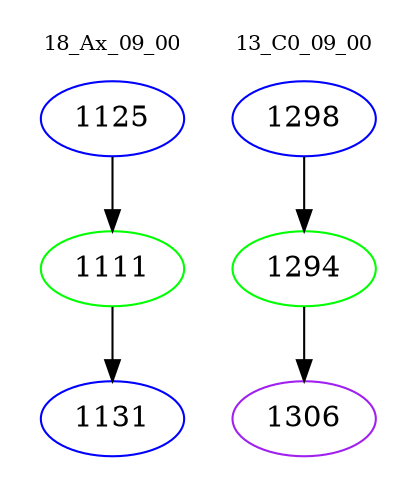 digraph{
subgraph cluster_0 {
color = white
label = "18_Ax_09_00";
fontsize=10;
T0_1125 [label="1125", color="blue"]
T0_1125 -> T0_1111 [color="black"]
T0_1111 [label="1111", color="green"]
T0_1111 -> T0_1131 [color="black"]
T0_1131 [label="1131", color="blue"]
}
subgraph cluster_1 {
color = white
label = "13_C0_09_00";
fontsize=10;
T1_1298 [label="1298", color="blue"]
T1_1298 -> T1_1294 [color="black"]
T1_1294 [label="1294", color="green"]
T1_1294 -> T1_1306 [color="black"]
T1_1306 [label="1306", color="purple"]
}
}
